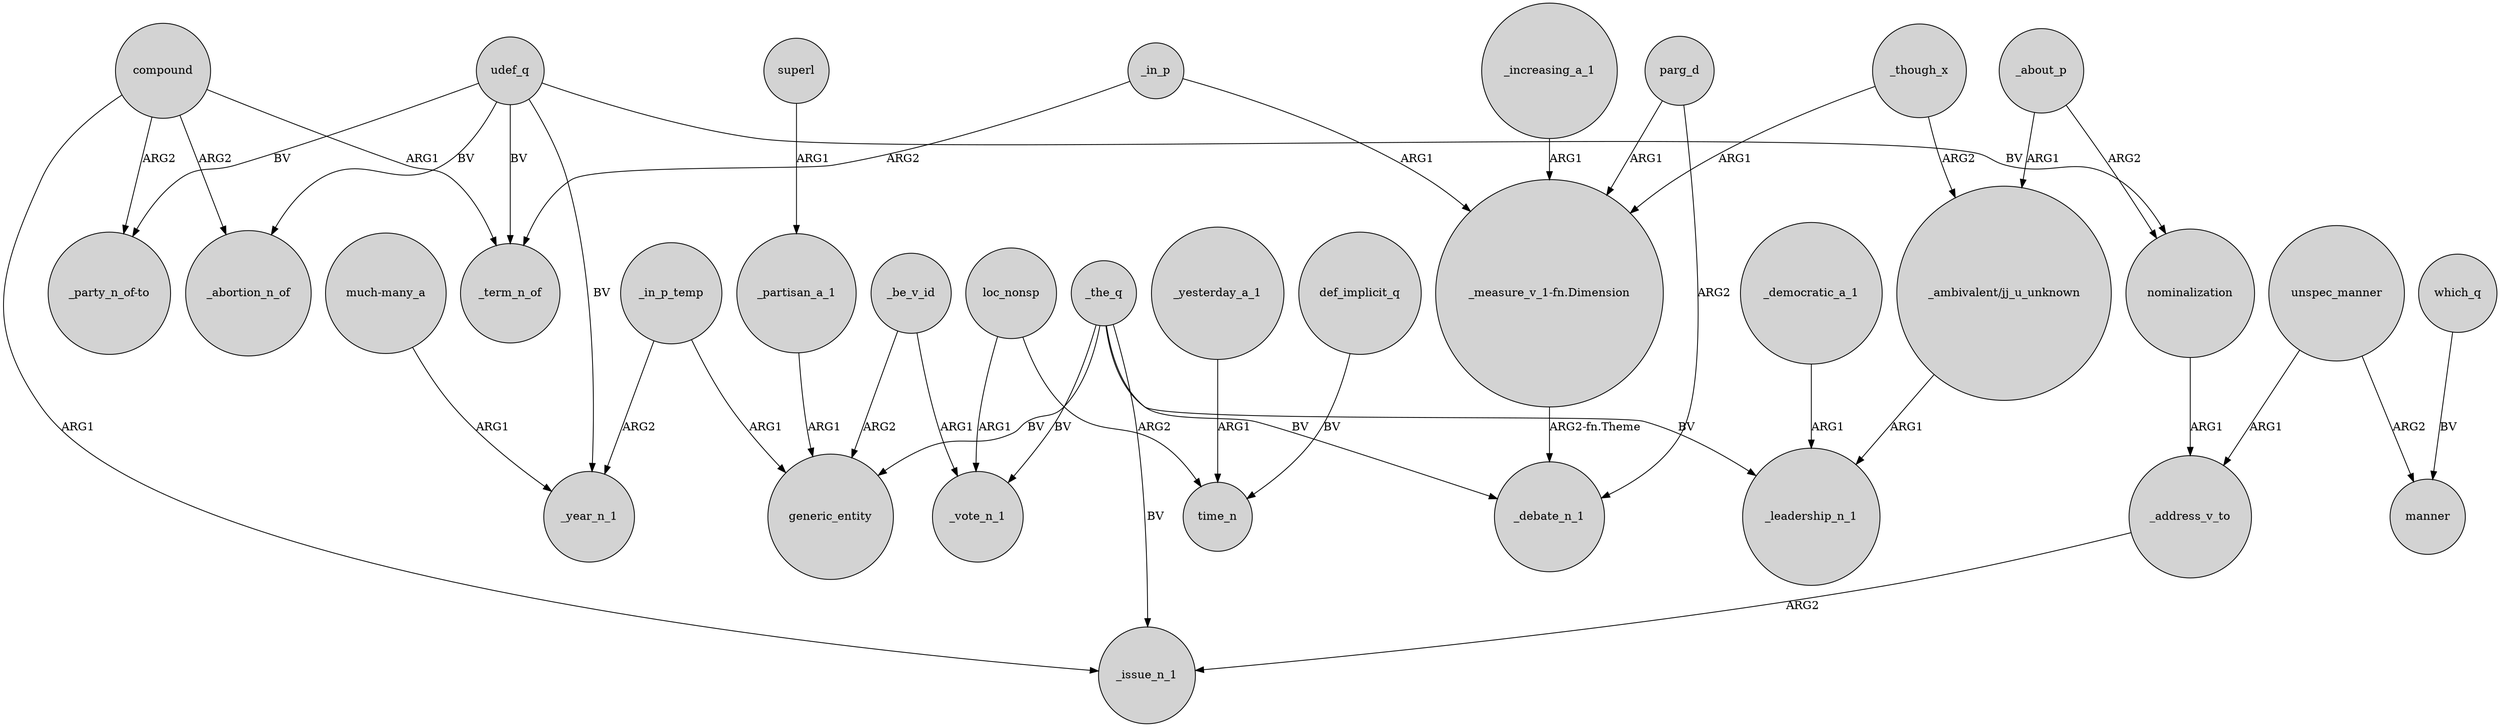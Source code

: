 digraph {
	node [shape=circle style=filled]
	compound -> _term_n_of [label=ARG1]
	_the_q -> generic_entity [label=BV]
	_yesterday_a_1 -> time_n [label=ARG1]
	parg_d -> "_measure_v_1-fn.Dimension" [label=ARG1]
	_increasing_a_1 -> "_measure_v_1-fn.Dimension" [label=ARG1]
	_in_p_temp -> generic_entity [label=ARG1]
	loc_nonsp -> _vote_n_1 [label=ARG1]
	_address_v_to -> _issue_n_1 [label=ARG2]
	_be_v_id -> _vote_n_1 [label=ARG1]
	_about_p -> nominalization [label=ARG2]
	_democratic_a_1 -> _leadership_n_1 [label=ARG1]
	udef_q -> "_party_n_of-to" [label=BV]
	_the_q -> _vote_n_1 [label=BV]
	_partisan_a_1 -> generic_entity [label=ARG1]
	unspec_manner -> _address_v_to [label=ARG1]
	superl -> _partisan_a_1 [label=ARG1]
	_though_x -> "_measure_v_1-fn.Dimension" [label=ARG1]
	_though_x -> "_ambivalent/jj_u_unknown" [label=ARG2]
	which_q -> manner [label=BV]
	_the_q -> _issue_n_1 [label=BV]
	parg_d -> _debate_n_1 [label=ARG2]
	loc_nonsp -> time_n [label=ARG2]
	_be_v_id -> generic_entity [label=ARG2]
	_in_p_temp -> _year_n_1 [label=ARG2]
	_the_q -> _leadership_n_1 [label=BV]
	_in_p -> "_measure_v_1-fn.Dimension" [label=ARG1]
	nominalization -> _address_v_to [label=ARG1]
	_in_p -> _term_n_of [label=ARG2]
	_the_q -> _debate_n_1 [label=BV]
	_about_p -> "_ambivalent/jj_u_unknown" [label=ARG1]
	udef_q -> _term_n_of [label=BV]
	udef_q -> nominalization [label=BV]
	compound -> _issue_n_1 [label=ARG1]
	"_measure_v_1-fn.Dimension" -> _debate_n_1 [label="ARG2-fn.Theme"]
	udef_q -> _year_n_1 [label=BV]
	udef_q -> _abortion_n_of [label=BV]
	"_ambivalent/jj_u_unknown" -> _leadership_n_1 [label=ARG1]
	compound -> _abortion_n_of [label=ARG2]
	compound -> "_party_n_of-to" [label=ARG2]
	unspec_manner -> manner [label=ARG2]
	"much-many_a" -> _year_n_1 [label=ARG1]
	def_implicit_q -> time_n [label=BV]
}
